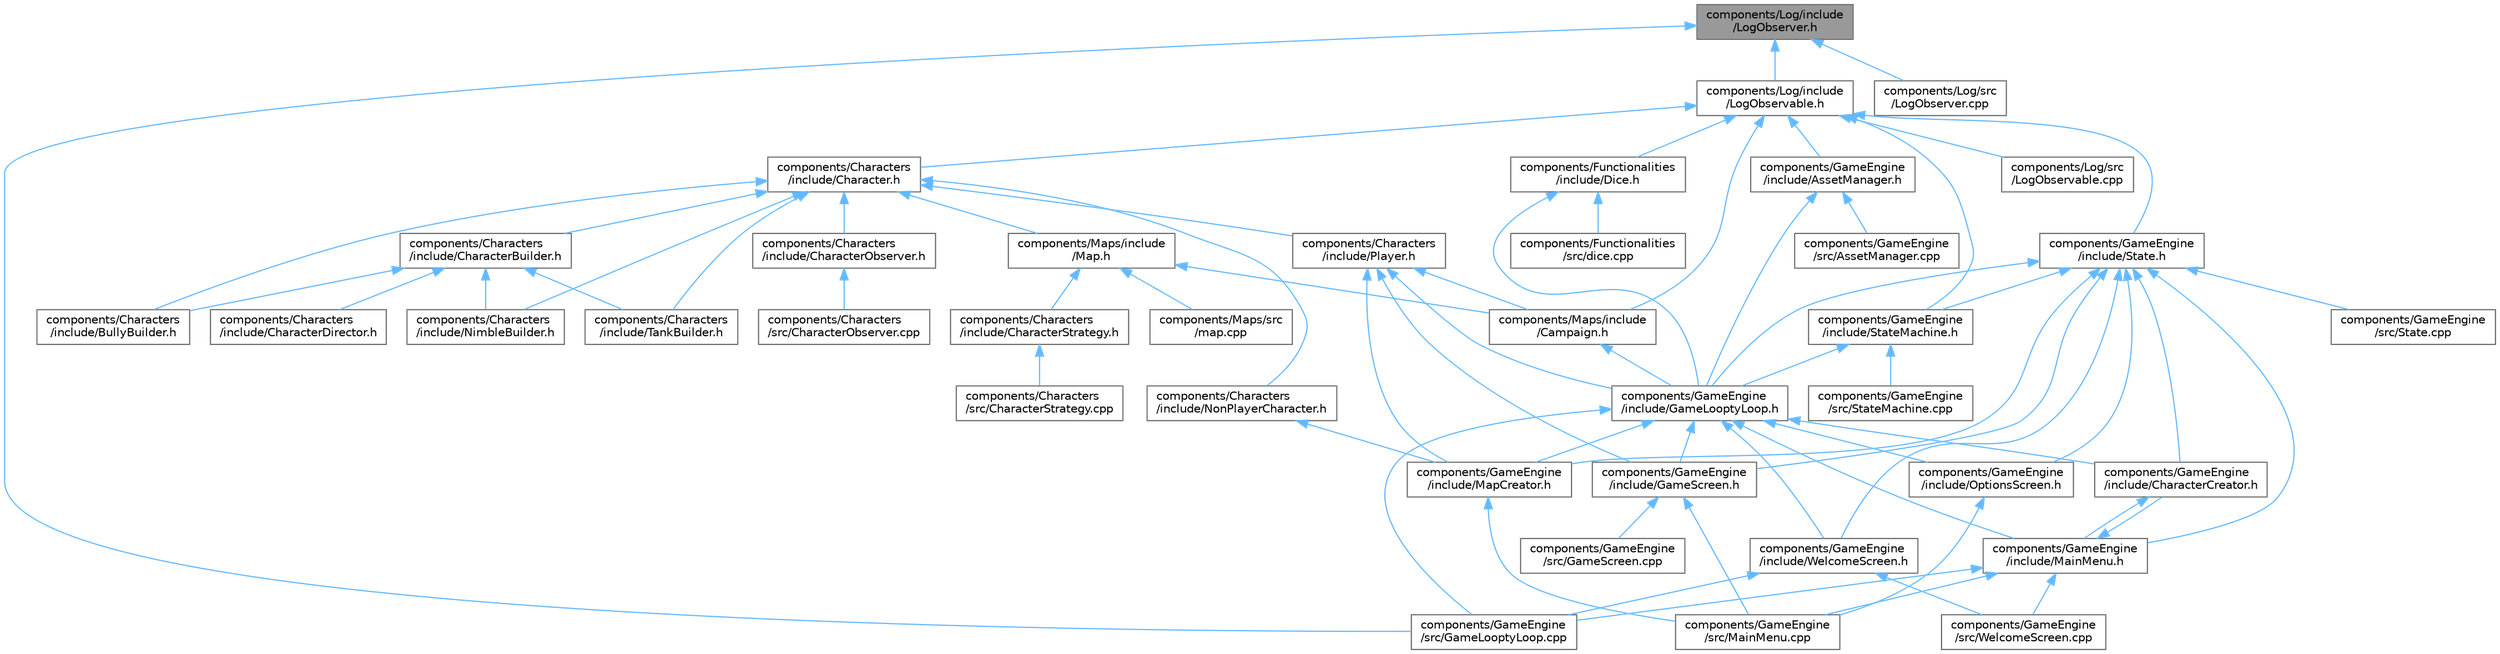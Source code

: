digraph "components/Log/include/LogObserver.h"
{
 // LATEX_PDF_SIZE
  bgcolor="transparent";
  edge [fontname=Helvetica,fontsize=10,labelfontname=Helvetica,labelfontsize=10];
  node [fontname=Helvetica,fontsize=10,shape=box,height=0.2,width=0.4];
  Node1 [id="Node000001",label="components/Log/include\l/LogObserver.h",height=0.2,width=0.4,color="gray40", fillcolor="grey60", style="filled", fontcolor="black",tooltip="This file contains the declaration of the LogObserver class and the EnableModule struct."];
  Node1 -> Node2 [id="edge67_Node000001_Node000002",dir="back",color="steelblue1",style="solid",tooltip=" "];
  Node2 [id="Node000002",label="components/GameEngine\l/src/GameLooptyLoop.cpp",height=0.2,width=0.4,color="grey40", fillcolor="white", style="filled",URL="$_game_loopty_loop_8cpp.html",tooltip=" "];
  Node1 -> Node3 [id="edge68_Node000001_Node000003",dir="back",color="steelblue1",style="solid",tooltip=" "];
  Node3 [id="Node000003",label="components/Log/include\l/LogObservable.h",height=0.2,width=0.4,color="grey40", fillcolor="white", style="filled",URL="$_log_observable_8h.html",tooltip="This file contains the declaration of the LogObservable class."];
  Node3 -> Node4 [id="edge69_Node000003_Node000004",dir="back",color="steelblue1",style="solid",tooltip=" "];
  Node4 [id="Node000004",label="components/Characters\l/include/Character.h",height=0.2,width=0.4,color="grey40", fillcolor="white", style="filled",URL="$_character_8h.html",tooltip="this file contains the declaration of the character class and related structures aliases @detail"];
  Node4 -> Node5 [id="edge70_Node000004_Node000005",dir="back",color="steelblue1",style="solid",tooltip=" "];
  Node5 [id="Node000005",label="components/Characters\l/include/BullyBuilder.h",height=0.2,width=0.4,color="grey40", fillcolor="white", style="filled",URL="$_bully_builder_8h_source.html",tooltip=" "];
  Node4 -> Node6 [id="edge71_Node000004_Node000006",dir="back",color="steelblue1",style="solid",tooltip=" "];
  Node6 [id="Node000006",label="components/Characters\l/include/CharacterBuilder.h",height=0.2,width=0.4,color="grey40", fillcolor="white", style="filled",URL="$_character_builder_8h_source.html",tooltip=" "];
  Node6 -> Node5 [id="edge72_Node000006_Node000005",dir="back",color="steelblue1",style="solid",tooltip=" "];
  Node6 -> Node7 [id="edge73_Node000006_Node000007",dir="back",color="steelblue1",style="solid",tooltip=" "];
  Node7 [id="Node000007",label="components/Characters\l/include/CharacterDirector.h",height=0.2,width=0.4,color="grey40", fillcolor="white", style="filled",URL="$_character_director_8h_source.html",tooltip=" "];
  Node6 -> Node8 [id="edge74_Node000006_Node000008",dir="back",color="steelblue1",style="solid",tooltip=" "];
  Node8 [id="Node000008",label="components/Characters\l/include/NimbleBuilder.h",height=0.2,width=0.4,color="grey40", fillcolor="white", style="filled",URL="$_nimble_builder_8h_source.html",tooltip=" "];
  Node6 -> Node9 [id="edge75_Node000006_Node000009",dir="back",color="steelblue1",style="solid",tooltip=" "];
  Node9 [id="Node000009",label="components/Characters\l/include/TankBuilder.h",height=0.2,width=0.4,color="grey40", fillcolor="white", style="filled",URL="$_tank_builder_8h_source.html",tooltip=" "];
  Node4 -> Node10 [id="edge76_Node000004_Node000010",dir="back",color="steelblue1",style="solid",tooltip=" "];
  Node10 [id="Node000010",label="components/Characters\l/include/CharacterObserver.h",height=0.2,width=0.4,color="grey40", fillcolor="white", style="filled",URL="$_character_observer_8h.html",tooltip="This file contains the declaration of the CharacterObserver class."];
  Node10 -> Node11 [id="edge77_Node000010_Node000011",dir="back",color="steelblue1",style="solid",tooltip=" "];
  Node11 [id="Node000011",label="components/Characters\l/src/CharacterObserver.cpp",height=0.2,width=0.4,color="grey40", fillcolor="white", style="filled",URL="$_character_observer_8cpp.html",tooltip="CharacterObserver class displays the character’s view when Character triggers the re-display of the c..."];
  Node4 -> Node8 [id="edge78_Node000004_Node000008",dir="back",color="steelblue1",style="solid",tooltip=" "];
  Node4 -> Node12 [id="edge79_Node000004_Node000012",dir="back",color="steelblue1",style="solid",tooltip=" "];
  Node12 [id="Node000012",label="components/Characters\l/include/NonPlayerCharacter.h",height=0.2,width=0.4,color="grey40", fillcolor="white", style="filled",URL="$_non_player_character_8h.html",tooltip=" "];
  Node12 -> Node13 [id="edge80_Node000012_Node000013",dir="back",color="steelblue1",style="solid",tooltip=" "];
  Node13 [id="Node000013",label="components/GameEngine\l/include/MapCreator.h",height=0.2,width=0.4,color="grey40", fillcolor="white", style="filled",URL="$_map_creator_8h.html",tooltip="This class is called from the main menu and allows the user to create a map by placing objects on a g..."];
  Node13 -> Node14 [id="edge81_Node000013_Node000014",dir="back",color="steelblue1",style="solid",tooltip=" "];
  Node14 [id="Node000014",label="components/GameEngine\l/src/MainMenu.cpp",height=0.2,width=0.4,color="grey40", fillcolor="white", style="filled",URL="$_main_menu_8cpp.html",tooltip=" "];
  Node4 -> Node15 [id="edge82_Node000004_Node000015",dir="back",color="steelblue1",style="solid",tooltip=" "];
  Node15 [id="Node000015",label="components/Characters\l/include/Player.h",height=0.2,width=0.4,color="grey40", fillcolor="white", style="filled",URL="$_player_8h_source.html",tooltip=" "];
  Node15 -> Node16 [id="edge83_Node000015_Node000016",dir="back",color="steelblue1",style="solid",tooltip=" "];
  Node16 [id="Node000016",label="components/GameEngine\l/include/GameLooptyLoop.h",height=0.2,width=0.4,color="grey40", fillcolor="white", style="filled",URL="$_game_loopty_loop_8h.html",tooltip="Header file for the GameLooptyLoop class."];
  Node16 -> Node17 [id="edge84_Node000016_Node000017",dir="back",color="steelblue1",style="solid",tooltip=" "];
  Node17 [id="Node000017",label="components/GameEngine\l/include/CharacterCreator.h",height=0.2,width=0.4,color="grey40", fillcolor="white", style="filled",URL="$_character_creator_8h_source.html",tooltip=" "];
  Node17 -> Node18 [id="edge85_Node000017_Node000018",dir="back",color="steelblue1",style="solid",tooltip=" "];
  Node18 [id="Node000018",label="components/GameEngine\l/include/MainMenu.h",height=0.2,width=0.4,color="grey40", fillcolor="white", style="filled",URL="$_main_menu_8h.html",tooltip=" "];
  Node18 -> Node17 [id="edge86_Node000018_Node000017",dir="back",color="steelblue1",style="solid",tooltip=" "];
  Node18 -> Node2 [id="edge87_Node000018_Node000002",dir="back",color="steelblue1",style="solid",tooltip=" "];
  Node18 -> Node14 [id="edge88_Node000018_Node000014",dir="back",color="steelblue1",style="solid",tooltip=" "];
  Node18 -> Node19 [id="edge89_Node000018_Node000019",dir="back",color="steelblue1",style="solid",tooltip=" "];
  Node19 [id="Node000019",label="components/GameEngine\l/src/WelcomeScreen.cpp",height=0.2,width=0.4,color="grey40", fillcolor="white", style="filled",URL="$_welcome_screen_8cpp.html",tooltip=" "];
  Node16 -> Node20 [id="edge90_Node000016_Node000020",dir="back",color="steelblue1",style="solid",tooltip=" "];
  Node20 [id="Node000020",label="components/GameEngine\l/include/GameScreen.h",height=0.2,width=0.4,color="grey40", fillcolor="white", style="filled",URL="$_game_screen_8h.html",tooltip="This file contains the declaration of the GameScreen class, which represents the game screen or main ..."];
  Node20 -> Node21 [id="edge91_Node000020_Node000021",dir="back",color="steelblue1",style="solid",tooltip=" "];
  Node21 [id="Node000021",label="components/GameEngine\l/src/GameScreen.cpp",height=0.2,width=0.4,color="grey40", fillcolor="white", style="filled",URL="$_game_screen_8cpp.html",tooltip=" "];
  Node20 -> Node14 [id="edge92_Node000020_Node000014",dir="back",color="steelblue1",style="solid",tooltip=" "];
  Node16 -> Node18 [id="edge93_Node000016_Node000018",dir="back",color="steelblue1",style="solid",tooltip=" "];
  Node16 -> Node13 [id="edge94_Node000016_Node000013",dir="back",color="steelblue1",style="solid",tooltip=" "];
  Node16 -> Node22 [id="edge95_Node000016_Node000022",dir="back",color="steelblue1",style="solid",tooltip=" "];
  Node22 [id="Node000022",label="components/GameEngine\l/include/OptionsScreen.h",height=0.2,width=0.4,color="grey40", fillcolor="white", style="filled",URL="$_options_screen_8h.html",tooltip="Contains the declaration of the OptionsScreen class."];
  Node22 -> Node14 [id="edge96_Node000022_Node000014",dir="back",color="steelblue1",style="solid",tooltip=" "];
  Node16 -> Node23 [id="edge97_Node000016_Node000023",dir="back",color="steelblue1",style="solid",tooltip=" "];
  Node23 [id="Node000023",label="components/GameEngine\l/include/WelcomeScreen.h",height=0.2,width=0.4,color="grey40", fillcolor="white", style="filled",URL="$_welcome_screen_8h.html",tooltip=" "];
  Node23 -> Node2 [id="edge98_Node000023_Node000002",dir="back",color="steelblue1",style="solid",tooltip=" "];
  Node23 -> Node19 [id="edge99_Node000023_Node000019",dir="back",color="steelblue1",style="solid",tooltip=" "];
  Node16 -> Node2 [id="edge100_Node000016_Node000002",dir="back",color="steelblue1",style="solid",tooltip=" "];
  Node15 -> Node20 [id="edge101_Node000015_Node000020",dir="back",color="steelblue1",style="solid",tooltip=" "];
  Node15 -> Node13 [id="edge102_Node000015_Node000013",dir="back",color="steelblue1",style="solid",tooltip=" "];
  Node15 -> Node24 [id="edge103_Node000015_Node000024",dir="back",color="steelblue1",style="solid",tooltip=" "];
  Node24 [id="Node000024",label="components/Maps/include\l/Campaign.h",height=0.2,width=0.4,color="grey40", fillcolor="white", style="filled",URL="$_campaign_8h_source.html",tooltip=" "];
  Node24 -> Node16 [id="edge104_Node000024_Node000016",dir="back",color="steelblue1",style="solid",tooltip=" "];
  Node4 -> Node9 [id="edge105_Node000004_Node000009",dir="back",color="steelblue1",style="solid",tooltip=" "];
  Node4 -> Node25 [id="edge106_Node000004_Node000025",dir="back",color="steelblue1",style="solid",tooltip=" "];
  Node25 [id="Node000025",label="components/Maps/include\l/Map.h",height=0.2,width=0.4,color="grey40", fillcolor="white", style="filled",URL="$_map_8h.html",tooltip="This file contains the declaration of the Map class and related structures and aliases."];
  Node25 -> Node26 [id="edge107_Node000025_Node000026",dir="back",color="steelblue1",style="solid",tooltip=" "];
  Node26 [id="Node000026",label="components/Characters\l/include/CharacterStrategy.h",height=0.2,width=0.4,color="grey40", fillcolor="white", style="filled",URL="$_character_strategy_8h_source.html",tooltip=" "];
  Node26 -> Node27 [id="edge108_Node000026_Node000027",dir="back",color="steelblue1",style="solid",tooltip=" "];
  Node27 [id="Node000027",label="components/Characters\l/src/CharacterStrategy.cpp",height=0.2,width=0.4,color="grey40", fillcolor="white", style="filled",URL="$_character_strategy_8cpp.html",tooltip=" "];
  Node25 -> Node24 [id="edge109_Node000025_Node000024",dir="back",color="steelblue1",style="solid",tooltip=" "];
  Node25 -> Node28 [id="edge110_Node000025_Node000028",dir="back",color="steelblue1",style="solid",tooltip=" "];
  Node28 [id="Node000028",label="components/Maps/src\l/map.cpp",height=0.2,width=0.4,color="grey40", fillcolor="white", style="filled",URL="$map_8cpp.html",tooltip="Implementation file for the Map class."];
  Node3 -> Node29 [id="edge111_Node000003_Node000029",dir="back",color="steelblue1",style="solid",tooltip=" "];
  Node29 [id="Node000029",label="components/Functionalities\l/include/Dice.h",height=0.2,width=0.4,color="grey40", fillcolor="white", style="filled",URL="$_dice_8h.html",tooltip=" "];
  Node29 -> Node30 [id="edge112_Node000029_Node000030",dir="back",color="steelblue1",style="solid",tooltip=" "];
  Node30 [id="Node000030",label="components/Functionalities\l/src/dice.cpp",height=0.2,width=0.4,color="grey40", fillcolor="white", style="filled",URL="$dice_8cpp.html",tooltip="The dice are of the following kinds (d4, d6, d8, d10, d12, d20, d100) The Dice class allows to roll a..."];
  Node29 -> Node16 [id="edge113_Node000029_Node000016",dir="back",color="steelblue1",style="solid",tooltip=" "];
  Node3 -> Node31 [id="edge114_Node000003_Node000031",dir="back",color="steelblue1",style="solid",tooltip=" "];
  Node31 [id="Node000031",label="components/GameEngine\l/include/AssetManager.h",height=0.2,width=0.4,color="grey40", fillcolor="white", style="filled",URL="$_asset_manager_8h.html",tooltip="This file contains the declaration of the AssetManager class. AssetManager is responsible for loading..."];
  Node31 -> Node16 [id="edge115_Node000031_Node000016",dir="back",color="steelblue1",style="solid",tooltip=" "];
  Node31 -> Node32 [id="edge116_Node000031_Node000032",dir="back",color="steelblue1",style="solid",tooltip=" "];
  Node32 [id="Node000032",label="components/GameEngine\l/src/AssetManager.cpp",height=0.2,width=0.4,color="grey40", fillcolor="white", style="filled",URL="$_asset_manager_8cpp.html",tooltip=" "];
  Node3 -> Node33 [id="edge117_Node000003_Node000033",dir="back",color="steelblue1",style="solid",tooltip=" "];
  Node33 [id="Node000033",label="components/GameEngine\l/include/State.h",height=0.2,width=0.4,color="grey40", fillcolor="white", style="filled",URL="$_state_8h.html",tooltip=" "];
  Node33 -> Node17 [id="edge118_Node000033_Node000017",dir="back",color="steelblue1",style="solid",tooltip=" "];
  Node33 -> Node16 [id="edge119_Node000033_Node000016",dir="back",color="steelblue1",style="solid",tooltip=" "];
  Node33 -> Node20 [id="edge120_Node000033_Node000020",dir="back",color="steelblue1",style="solid",tooltip=" "];
  Node33 -> Node18 [id="edge121_Node000033_Node000018",dir="back",color="steelblue1",style="solid",tooltip=" "];
  Node33 -> Node13 [id="edge122_Node000033_Node000013",dir="back",color="steelblue1",style="solid",tooltip=" "];
  Node33 -> Node22 [id="edge123_Node000033_Node000022",dir="back",color="steelblue1",style="solid",tooltip=" "];
  Node33 -> Node34 [id="edge124_Node000033_Node000034",dir="back",color="steelblue1",style="solid",tooltip=" "];
  Node34 [id="Node000034",label="components/GameEngine\l/include/StateMachine.h",height=0.2,width=0.4,color="grey40", fillcolor="white", style="filled",URL="$_state_machine_8h.html",tooltip=" "];
  Node34 -> Node16 [id="edge125_Node000034_Node000016",dir="back",color="steelblue1",style="solid",tooltip=" "];
  Node34 -> Node35 [id="edge126_Node000034_Node000035",dir="back",color="steelblue1",style="solid",tooltip=" "];
  Node35 [id="Node000035",label="components/GameEngine\l/src/StateMachine.cpp",height=0.2,width=0.4,color="grey40", fillcolor="white", style="filled",URL="$_state_machine_8cpp.html",tooltip=" "];
  Node33 -> Node23 [id="edge127_Node000033_Node000023",dir="back",color="steelblue1",style="solid",tooltip=" "];
  Node33 -> Node36 [id="edge128_Node000033_Node000036",dir="back",color="steelblue1",style="solid",tooltip=" "];
  Node36 [id="Node000036",label="components/GameEngine\l/src/State.cpp",height=0.2,width=0.4,color="grey40", fillcolor="white", style="filled",URL="$_state_8cpp.html",tooltip=" "];
  Node3 -> Node34 [id="edge129_Node000003_Node000034",dir="back",color="steelblue1",style="solid",tooltip=" "];
  Node3 -> Node37 [id="edge130_Node000003_Node000037",dir="back",color="steelblue1",style="solid",tooltip=" "];
  Node37 [id="Node000037",label="components/Log/src\l/LogObservable.cpp",height=0.2,width=0.4,color="grey40", fillcolor="white", style="filled",URL="$_log_observable_8cpp.html",tooltip=" "];
  Node3 -> Node24 [id="edge131_Node000003_Node000024",dir="back",color="steelblue1",style="solid",tooltip=" "];
  Node1 -> Node38 [id="edge132_Node000001_Node000038",dir="back",color="steelblue1",style="solid",tooltip=" "];
  Node38 [id="Node000038",label="components/Log/src\l/LogObserver.cpp",height=0.2,width=0.4,color="grey40", fillcolor="white", style="filled",URL="$_log_observer_8cpp.html",tooltip=" "];
}

